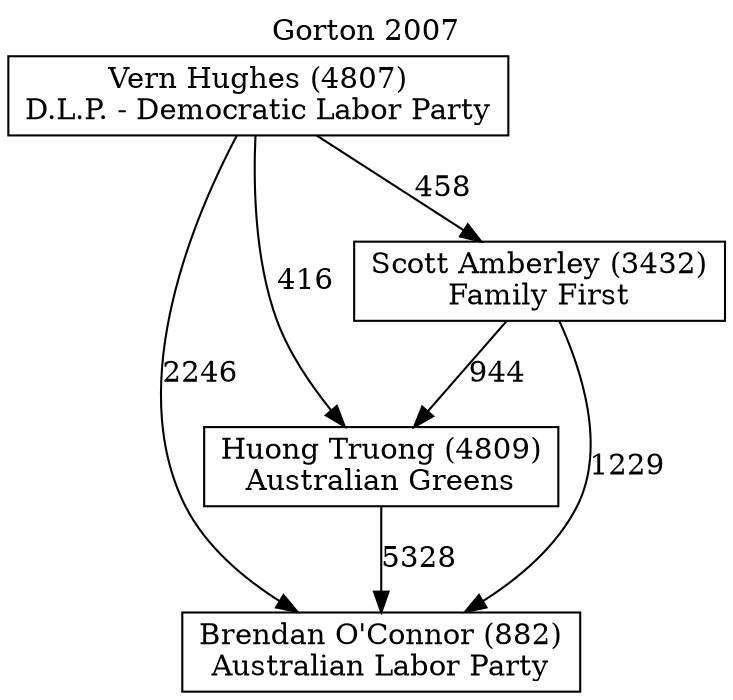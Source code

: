 // House preference flow
digraph "Brendan O'Connor (882)_Gorton_2007" {
	graph [label="Gorton 2007" labelloc=t mclimit=10]
	node [shape=box]
	"Brendan O'Connor (882)" [label="Brendan O'Connor (882)
Australian Labor Party"]
	"Huong Truong (4809)" [label="Huong Truong (4809)
Australian Greens"]
	"Scott Amberley (3432)" [label="Scott Amberley (3432)
Family First"]
	"Vern Hughes (4807)" [label="Vern Hughes (4807)
D.L.P. - Democratic Labor Party"]
	"Huong Truong (4809)" -> "Brendan O'Connor (882)" [label=5328]
	"Scott Amberley (3432)" -> "Huong Truong (4809)" [label=944]
	"Vern Hughes (4807)" -> "Scott Amberley (3432)" [label=458]
	"Scott Amberley (3432)" -> "Brendan O'Connor (882)" [label=1229]
	"Vern Hughes (4807)" -> "Brendan O'Connor (882)" [label=2246]
	"Vern Hughes (4807)" -> "Huong Truong (4809)" [label=416]
}
